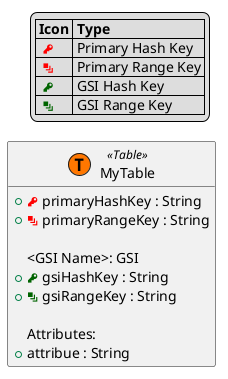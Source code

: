 @startuml


! $PrimaryHashKeyIcon = "<color:red><&key></color>"
! $PrimaryRangeKeyIcon = "<color:red><&layers></color>"
! $GSIHashKeyIcon = "<color:darkgreen><&key></color>"
! $GSIRangeKeyIcon = "<color:darkgreen><&layers></color>"
! $DefaultType = ""

hide methods

!unquoted procedure Table($table)
entity $table << (T,#FF7700) Table >>
!endprocedure

!unquoted procedure PrimaryHashKey($val, $type=$DefaultType)
Type($val, $type, $PrimaryHashKeyIcon)
!endprocedure

!unquoted procedure PrimaryRangeKey($val, $type=$DefaultType)
Type($val, $type, $PrimaryRangeKeyIcon)
!endprocedure

!unquoted procedure GSIHashKey($val, $type=$DefaultType)
Type($val, $type, $GSIHashKeyIcon)
!endprocedure

!unquoted procedure GSIRangeKey($val, $type=$DefaultType)
Type($val, $type, $GSIRangeKeyIcon)
!endprocedure

!unquoted procedure Attribute($val, $type=$DefaultType)
Type($val, $type)
!endprocedure

!unquoted procedure Type($val, $type=$DefaultType, $icon="")
!if ($type=="")
+$icon $val
!else
+$icon $val : $type
!endif
!endprocedure

Table(MyTable) {
    PrimaryHashKey(primaryHashKey, String)
    PrimaryRangeKey(primaryRangeKey, String)

    <GSI Name>: GSI
    GSIHashKey(gsiHashKey, String)
    GSIRangeKey(gsiRangeKey, String)

    Attributes:
    Attribute(attribue, String)
}

legend top right
|= Icon |= Type |
|  $PrimaryHashKeyIcon | Primary Hash Key |
|  $PrimaryRangeKeyIcon | Primary Range Key |
|  $GSIHashKeyIcon | GSI Hash Key |
|  $GSIRangeKeyIcon | GSI Range Key |
end legend
@enduml
